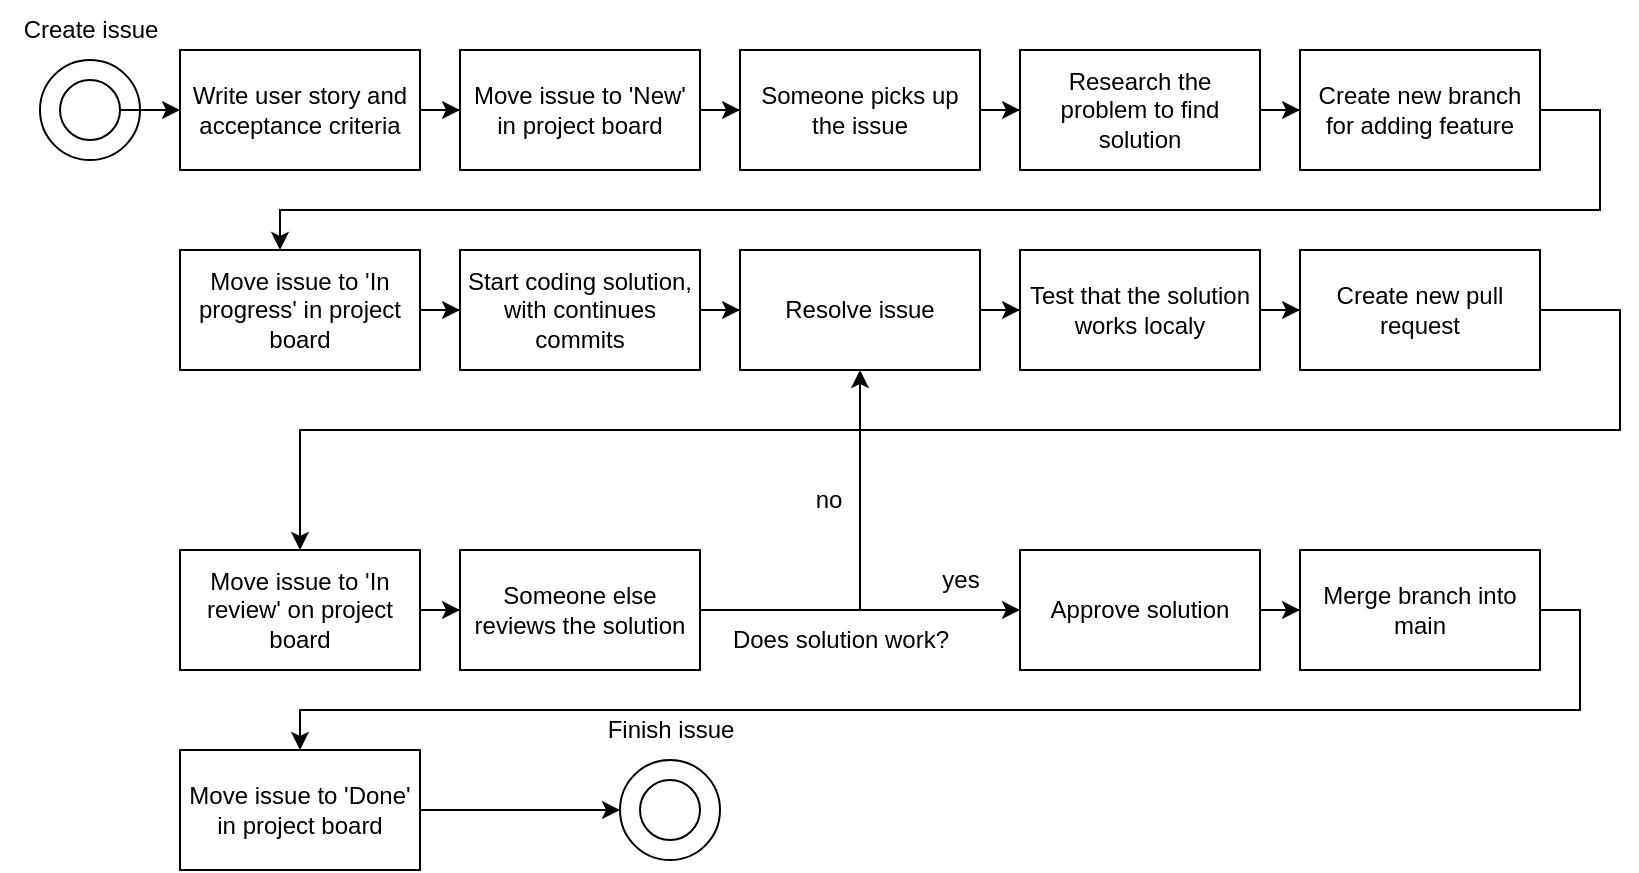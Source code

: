 <mxfile version="22.1.11" type="device">
  <diagram name="Side-1" id="iFRuk5IlaNGhOEwaeS5_">
    <mxGraphModel dx="1434" dy="738" grid="0" gridSize="10" guides="1" tooltips="1" connect="1" arrows="1" fold="1" page="1" pageScale="1" pageWidth="827" pageHeight="1169" background="#ffffff" math="0" shadow="0">
      <root>
        <mxCell id="0" />
        <mxCell id="1" parent="0" />
        <mxCell id="obdzHH59rfkjjFZ3ZKD4-1" value="" style="ellipse;whiteSpace=wrap;html=1;aspect=fixed;" vertex="1" parent="1">
          <mxGeometry x="20" y="225" width="50" height="50" as="geometry" />
        </mxCell>
        <mxCell id="obdzHH59rfkjjFZ3ZKD4-17" value="" style="edgeStyle=orthogonalEdgeStyle;rounded=0;orthogonalLoop=1;jettySize=auto;html=1;" edge="1" parent="1" source="obdzHH59rfkjjFZ3ZKD4-2" target="obdzHH59rfkjjFZ3ZKD4-15">
          <mxGeometry relative="1" as="geometry" />
        </mxCell>
        <mxCell id="obdzHH59rfkjjFZ3ZKD4-2" value="" style="ellipse;whiteSpace=wrap;html=1;aspect=fixed;" vertex="1" parent="1">
          <mxGeometry x="30" y="235" width="30" height="30" as="geometry" />
        </mxCell>
        <mxCell id="obdzHH59rfkjjFZ3ZKD4-3" value="Create issue" style="text;html=1;align=center;verticalAlign=middle;resizable=0;points=[];autosize=1;strokeColor=none;fillColor=none;" vertex="1" parent="1">
          <mxGeometry y="195" width="90" height="30" as="geometry" />
        </mxCell>
        <mxCell id="obdzHH59rfkjjFZ3ZKD4-9" value="" style="edgeStyle=orthogonalEdgeStyle;rounded=0;orthogonalLoop=1;jettySize=auto;html=1;" edge="1" parent="1" source="obdzHH59rfkjjFZ3ZKD4-4" target="obdzHH59rfkjjFZ3ZKD4-8">
          <mxGeometry relative="1" as="geometry" />
        </mxCell>
        <mxCell id="obdzHH59rfkjjFZ3ZKD4-4" value="Move issue to &#39;New&#39; in project board" style="whiteSpace=wrap;html=1;" vertex="1" parent="1">
          <mxGeometry x="230" y="220" width="120" height="60" as="geometry" />
        </mxCell>
        <mxCell id="obdzHH59rfkjjFZ3ZKD4-12" value="" style="edgeStyle=orthogonalEdgeStyle;rounded=0;orthogonalLoop=1;jettySize=auto;html=1;" edge="1" parent="1" source="obdzHH59rfkjjFZ3ZKD4-6" target="obdzHH59rfkjjFZ3ZKD4-11">
          <mxGeometry relative="1" as="geometry" />
        </mxCell>
        <mxCell id="obdzHH59rfkjjFZ3ZKD4-6" value="Research the problem to find solution" style="whiteSpace=wrap;html=1;" vertex="1" parent="1">
          <mxGeometry x="510" y="220" width="120" height="60" as="geometry" />
        </mxCell>
        <mxCell id="obdzHH59rfkjjFZ3ZKD4-10" value="" style="edgeStyle=orthogonalEdgeStyle;rounded=0;orthogonalLoop=1;jettySize=auto;html=1;" edge="1" parent="1" source="obdzHH59rfkjjFZ3ZKD4-8" target="obdzHH59rfkjjFZ3ZKD4-6">
          <mxGeometry relative="1" as="geometry" />
        </mxCell>
        <mxCell id="obdzHH59rfkjjFZ3ZKD4-8" value="Someone picks up the issue" style="whiteSpace=wrap;html=1;" vertex="1" parent="1">
          <mxGeometry x="370" y="220" width="120" height="60" as="geometry" />
        </mxCell>
        <mxCell id="obdzHH59rfkjjFZ3ZKD4-14" value="" style="edgeStyle=orthogonalEdgeStyle;rounded=0;orthogonalLoop=1;jettySize=auto;html=1;exitX=1;exitY=0.5;exitDx=0;exitDy=0;" edge="1" parent="1" source="obdzHH59rfkjjFZ3ZKD4-11" target="obdzHH59rfkjjFZ3ZKD4-13">
          <mxGeometry relative="1" as="geometry">
            <Array as="points">
              <mxPoint x="800" y="250" />
              <mxPoint x="800" y="300" />
              <mxPoint x="140" y="300" />
            </Array>
          </mxGeometry>
        </mxCell>
        <mxCell id="obdzHH59rfkjjFZ3ZKD4-11" value="Create new branch for adding feature" style="whiteSpace=wrap;html=1;" vertex="1" parent="1">
          <mxGeometry x="650" y="220" width="120" height="60" as="geometry" />
        </mxCell>
        <mxCell id="obdzHH59rfkjjFZ3ZKD4-19" value="" style="edgeStyle=orthogonalEdgeStyle;rounded=0;orthogonalLoop=1;jettySize=auto;html=1;" edge="1" parent="1" source="obdzHH59rfkjjFZ3ZKD4-13" target="obdzHH59rfkjjFZ3ZKD4-18">
          <mxGeometry relative="1" as="geometry" />
        </mxCell>
        <mxCell id="obdzHH59rfkjjFZ3ZKD4-13" value="Move issue to &#39;In progress&#39; in project board" style="whiteSpace=wrap;html=1;" vertex="1" parent="1">
          <mxGeometry x="90" y="320" width="120" height="60" as="geometry" />
        </mxCell>
        <mxCell id="obdzHH59rfkjjFZ3ZKD4-16" value="" style="edgeStyle=orthogonalEdgeStyle;rounded=0;orthogonalLoop=1;jettySize=auto;html=1;" edge="1" parent="1" source="obdzHH59rfkjjFZ3ZKD4-15" target="obdzHH59rfkjjFZ3ZKD4-4">
          <mxGeometry relative="1" as="geometry" />
        </mxCell>
        <mxCell id="obdzHH59rfkjjFZ3ZKD4-15" value="Write user story and acceptance criteria" style="whiteSpace=wrap;html=1;" vertex="1" parent="1">
          <mxGeometry x="90" y="220" width="120" height="60" as="geometry" />
        </mxCell>
        <mxCell id="obdzHH59rfkjjFZ3ZKD4-21" value="" style="edgeStyle=orthogonalEdgeStyle;rounded=0;orthogonalLoop=1;jettySize=auto;html=1;" edge="1" parent="1" source="obdzHH59rfkjjFZ3ZKD4-18" target="obdzHH59rfkjjFZ3ZKD4-20">
          <mxGeometry relative="1" as="geometry" />
        </mxCell>
        <mxCell id="obdzHH59rfkjjFZ3ZKD4-18" value="Start coding solution, with continues commits" style="whiteSpace=wrap;html=1;" vertex="1" parent="1">
          <mxGeometry x="230" y="320" width="120" height="60" as="geometry" />
        </mxCell>
        <mxCell id="obdzHH59rfkjjFZ3ZKD4-23" value="" style="edgeStyle=orthogonalEdgeStyle;rounded=0;orthogonalLoop=1;jettySize=auto;html=1;" edge="1" parent="1" source="obdzHH59rfkjjFZ3ZKD4-20" target="obdzHH59rfkjjFZ3ZKD4-22">
          <mxGeometry relative="1" as="geometry" />
        </mxCell>
        <mxCell id="obdzHH59rfkjjFZ3ZKD4-20" value="Resolve issue" style="whiteSpace=wrap;html=1;" vertex="1" parent="1">
          <mxGeometry x="370" y="320" width="120" height="60" as="geometry" />
        </mxCell>
        <mxCell id="obdzHH59rfkjjFZ3ZKD4-25" value="" style="edgeStyle=orthogonalEdgeStyle;rounded=0;orthogonalLoop=1;jettySize=auto;html=1;" edge="1" parent="1" source="obdzHH59rfkjjFZ3ZKD4-22" target="obdzHH59rfkjjFZ3ZKD4-24">
          <mxGeometry relative="1" as="geometry" />
        </mxCell>
        <mxCell id="obdzHH59rfkjjFZ3ZKD4-22" value="Test that the solution works localy" style="whiteSpace=wrap;html=1;" vertex="1" parent="1">
          <mxGeometry x="510" y="320" width="120" height="60" as="geometry" />
        </mxCell>
        <mxCell id="obdzHH59rfkjjFZ3ZKD4-27" value="" style="edgeStyle=orthogonalEdgeStyle;rounded=0;orthogonalLoop=1;jettySize=auto;html=1;exitX=1;exitY=0.5;exitDx=0;exitDy=0;entryX=0.5;entryY=0;entryDx=0;entryDy=0;" edge="1" parent="1" source="obdzHH59rfkjjFZ3ZKD4-24" target="obdzHH59rfkjjFZ3ZKD4-28">
          <mxGeometry relative="1" as="geometry">
            <mxPoint x="790" y="400" as="sourcePoint" />
            <mxPoint x="170" y="520" as="targetPoint" />
            <Array as="points">
              <mxPoint x="810" y="350" />
              <mxPoint x="810" y="410" />
              <mxPoint x="150" y="410" />
              <mxPoint x="150" y="470" />
            </Array>
          </mxGeometry>
        </mxCell>
        <mxCell id="obdzHH59rfkjjFZ3ZKD4-24" value="Create new pull request" style="whiteSpace=wrap;html=1;" vertex="1" parent="1">
          <mxGeometry x="650" y="320" width="120" height="60" as="geometry" />
        </mxCell>
        <mxCell id="obdzHH59rfkjjFZ3ZKD4-31" value="" style="edgeStyle=orthogonalEdgeStyle;rounded=0;orthogonalLoop=1;jettySize=auto;html=1;" edge="1" parent="1" source="obdzHH59rfkjjFZ3ZKD4-28" target="obdzHH59rfkjjFZ3ZKD4-30">
          <mxGeometry relative="1" as="geometry" />
        </mxCell>
        <mxCell id="obdzHH59rfkjjFZ3ZKD4-28" value="Move issue to &#39;In review&#39; on project board" style="whiteSpace=wrap;html=1;" vertex="1" parent="1">
          <mxGeometry x="90" y="470" width="120" height="60" as="geometry" />
        </mxCell>
        <mxCell id="obdzHH59rfkjjFZ3ZKD4-33" value="" style="edgeStyle=orthogonalEdgeStyle;rounded=0;orthogonalLoop=1;jettySize=auto;html=1;" edge="1" parent="1" source="obdzHH59rfkjjFZ3ZKD4-30" target="obdzHH59rfkjjFZ3ZKD4-32">
          <mxGeometry relative="1" as="geometry" />
        </mxCell>
        <mxCell id="obdzHH59rfkjjFZ3ZKD4-30" value="Someone else reviews the solution" style="whiteSpace=wrap;html=1;" vertex="1" parent="1">
          <mxGeometry x="230" y="470" width="120" height="60" as="geometry" />
        </mxCell>
        <mxCell id="obdzHH59rfkjjFZ3ZKD4-42" value="" style="edgeStyle=orthogonalEdgeStyle;rounded=0;orthogonalLoop=1;jettySize=auto;html=1;" edge="1" parent="1" source="obdzHH59rfkjjFZ3ZKD4-32" target="obdzHH59rfkjjFZ3ZKD4-41">
          <mxGeometry relative="1" as="geometry" />
        </mxCell>
        <mxCell id="obdzHH59rfkjjFZ3ZKD4-32" value="Approve solution" style="whiteSpace=wrap;html=1;" vertex="1" parent="1">
          <mxGeometry x="510" y="470" width="120" height="60" as="geometry" />
        </mxCell>
        <mxCell id="obdzHH59rfkjjFZ3ZKD4-36" value="Does solution work?" style="text;html=1;align=center;verticalAlign=middle;resizable=0;points=[];autosize=1;strokeColor=none;fillColor=none;" vertex="1" parent="1">
          <mxGeometry x="355" y="500" width="130" height="30" as="geometry" />
        </mxCell>
        <mxCell id="obdzHH59rfkjjFZ3ZKD4-37" value="yes" style="text;html=1;align=center;verticalAlign=middle;resizable=0;points=[];autosize=1;strokeColor=none;fillColor=none;" vertex="1" parent="1">
          <mxGeometry x="460" y="470" width="40" height="30" as="geometry" />
        </mxCell>
        <mxCell id="obdzHH59rfkjjFZ3ZKD4-39" value="" style="endArrow=classic;html=1;rounded=0;entryX=0.5;entryY=1;entryDx=0;entryDy=0;" edge="1" parent="1" target="obdzHH59rfkjjFZ3ZKD4-20">
          <mxGeometry width="50" height="50" relative="1" as="geometry">
            <mxPoint x="430" y="500" as="sourcePoint" />
            <mxPoint x="550" y="440" as="targetPoint" />
            <Array as="points">
              <mxPoint x="430" y="450" />
              <mxPoint x="430" y="440" />
            </Array>
          </mxGeometry>
        </mxCell>
        <mxCell id="obdzHH59rfkjjFZ3ZKD4-40" value="no" style="text;html=1;align=center;verticalAlign=middle;resizable=0;points=[];autosize=1;strokeColor=none;fillColor=none;" vertex="1" parent="1">
          <mxGeometry x="394" y="430" width="40" height="30" as="geometry" />
        </mxCell>
        <mxCell id="obdzHH59rfkjjFZ3ZKD4-44" value="" style="edgeStyle=orthogonalEdgeStyle;rounded=0;orthogonalLoop=1;jettySize=auto;html=1;exitX=1;exitY=0.5;exitDx=0;exitDy=0;" edge="1" parent="1" source="obdzHH59rfkjjFZ3ZKD4-41" target="obdzHH59rfkjjFZ3ZKD4-43">
          <mxGeometry relative="1" as="geometry" />
        </mxCell>
        <mxCell id="obdzHH59rfkjjFZ3ZKD4-41" value="Merge branch into main" style="whiteSpace=wrap;html=1;" vertex="1" parent="1">
          <mxGeometry x="650" y="470" width="120" height="60" as="geometry" />
        </mxCell>
        <mxCell id="obdzHH59rfkjjFZ3ZKD4-46" value="" style="edgeStyle=orthogonalEdgeStyle;rounded=0;orthogonalLoop=1;jettySize=auto;html=1;" edge="1" parent="1" source="obdzHH59rfkjjFZ3ZKD4-43">
          <mxGeometry relative="1" as="geometry">
            <mxPoint x="310" y="600" as="targetPoint" />
          </mxGeometry>
        </mxCell>
        <mxCell id="obdzHH59rfkjjFZ3ZKD4-43" value="Move issue to &#39;Done&#39; in project board" style="whiteSpace=wrap;html=1;" vertex="1" parent="1">
          <mxGeometry x="90" y="570" width="120" height="60" as="geometry" />
        </mxCell>
        <mxCell id="obdzHH59rfkjjFZ3ZKD4-47" value="" style="ellipse;whiteSpace=wrap;html=1;aspect=fixed;" vertex="1" parent="1">
          <mxGeometry x="310" y="575" width="50" height="50" as="geometry" />
        </mxCell>
        <mxCell id="obdzHH59rfkjjFZ3ZKD4-49" value="" style="ellipse;whiteSpace=wrap;html=1;aspect=fixed;" vertex="1" parent="1">
          <mxGeometry x="320" y="585" width="30" height="30" as="geometry" />
        </mxCell>
        <mxCell id="obdzHH59rfkjjFZ3ZKD4-50" value="Finish issue" style="text;html=1;align=center;verticalAlign=middle;resizable=0;points=[];autosize=1;strokeColor=none;fillColor=none;" vertex="1" parent="1">
          <mxGeometry x="290" y="545" width="90" height="30" as="geometry" />
        </mxCell>
      </root>
    </mxGraphModel>
  </diagram>
</mxfile>
